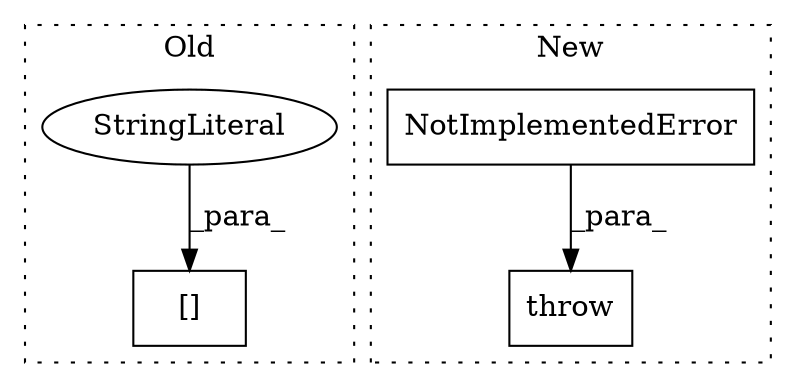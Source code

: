 digraph G {
subgraph cluster0 {
1 [label="[]" a="2" s="1441,1472" l="24,1" shape="box"];
4 [label="StringLiteral" a="45" s="1465" l="7" shape="ellipse"];
label = "Old";
style="dotted";
}
subgraph cluster1 {
2 [label="NotImplementedError" a="32" s="1444,1569" l="20,1" shape="box"];
3 [label="throw" a="53" s="1438" l="6" shape="box"];
label = "New";
style="dotted";
}
2 -> 3 [label="_para_"];
4 -> 1 [label="_para_"];
}
